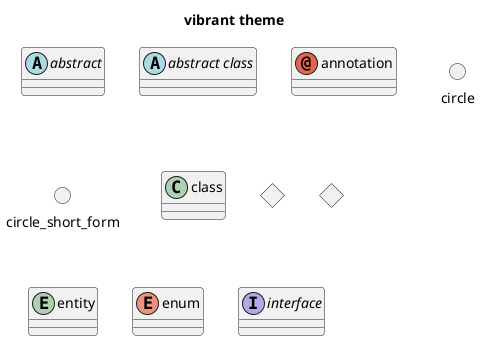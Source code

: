 ' Do not edit
' Theme Gallery
' autogenerated by script
'
@startuml
!theme vibrant
title vibrant theme
abstract        abstract
abstract class  "abstract class"
annotation      annotation
circle          circle
()              circle_short_form
class           class
diamond         diamond
<>              diamond_short_form
entity          entity
enum            enum
interface       interface
@enduml
